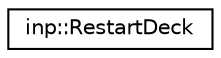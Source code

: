 digraph "Graphical Class Hierarchy"
{
  edge [fontname="Helvetica",fontsize="10",labelfontname="Helvetica",labelfontsize="10"];
  node [fontname="Helvetica",fontsize="10",shape=record];
  rankdir="LR";
  Node0 [label="inp::RestartDeck",height=0.2,width=0.4,color="black", fillcolor="white", style="filled",URL="$structinp_1_1RestartDeck.html",tooltip="Structure to read and store restart related data input. "];
}
